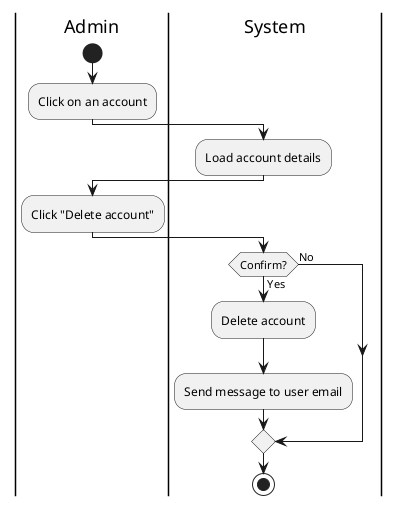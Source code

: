 @startuml
|Admin|
start
:Click on an account;
|System|
:Load account details;
|Admin|
:Click "Delete account";
|System|
if (Confirm?) then (Yes)
:Delete account;
:Send message to user email;
else (No)
endif
stop
@enduml